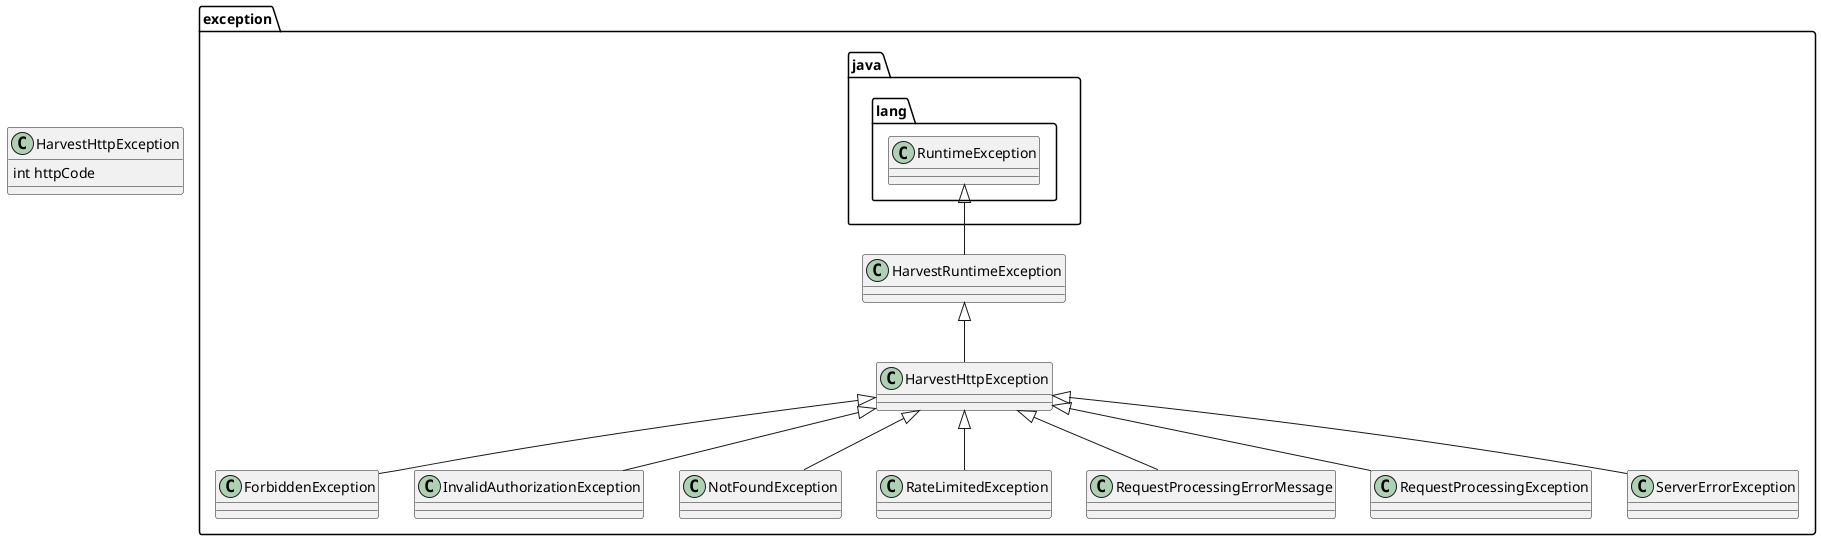 @startuml

package exception {

java.lang.RuntimeException <|-- HarvestRuntimeException
HarvestRuntimeException <|-- HarvestHttpException
HarvestHttpException <|-- ForbiddenException

HarvestHttpException <|-- InvalidAuthorizationException
HarvestHttpException <|-- NotFoundException

HarvestHttpException <|-- RateLimitedException
HarvestHttpException <|-- RequestProcessingErrorMessage
HarvestHttpException <|-- RequestProcessingException
HarvestHttpException <|-- ServerErrorException
}

class HarvestHttpException {
int httpCode
}

@enduml
